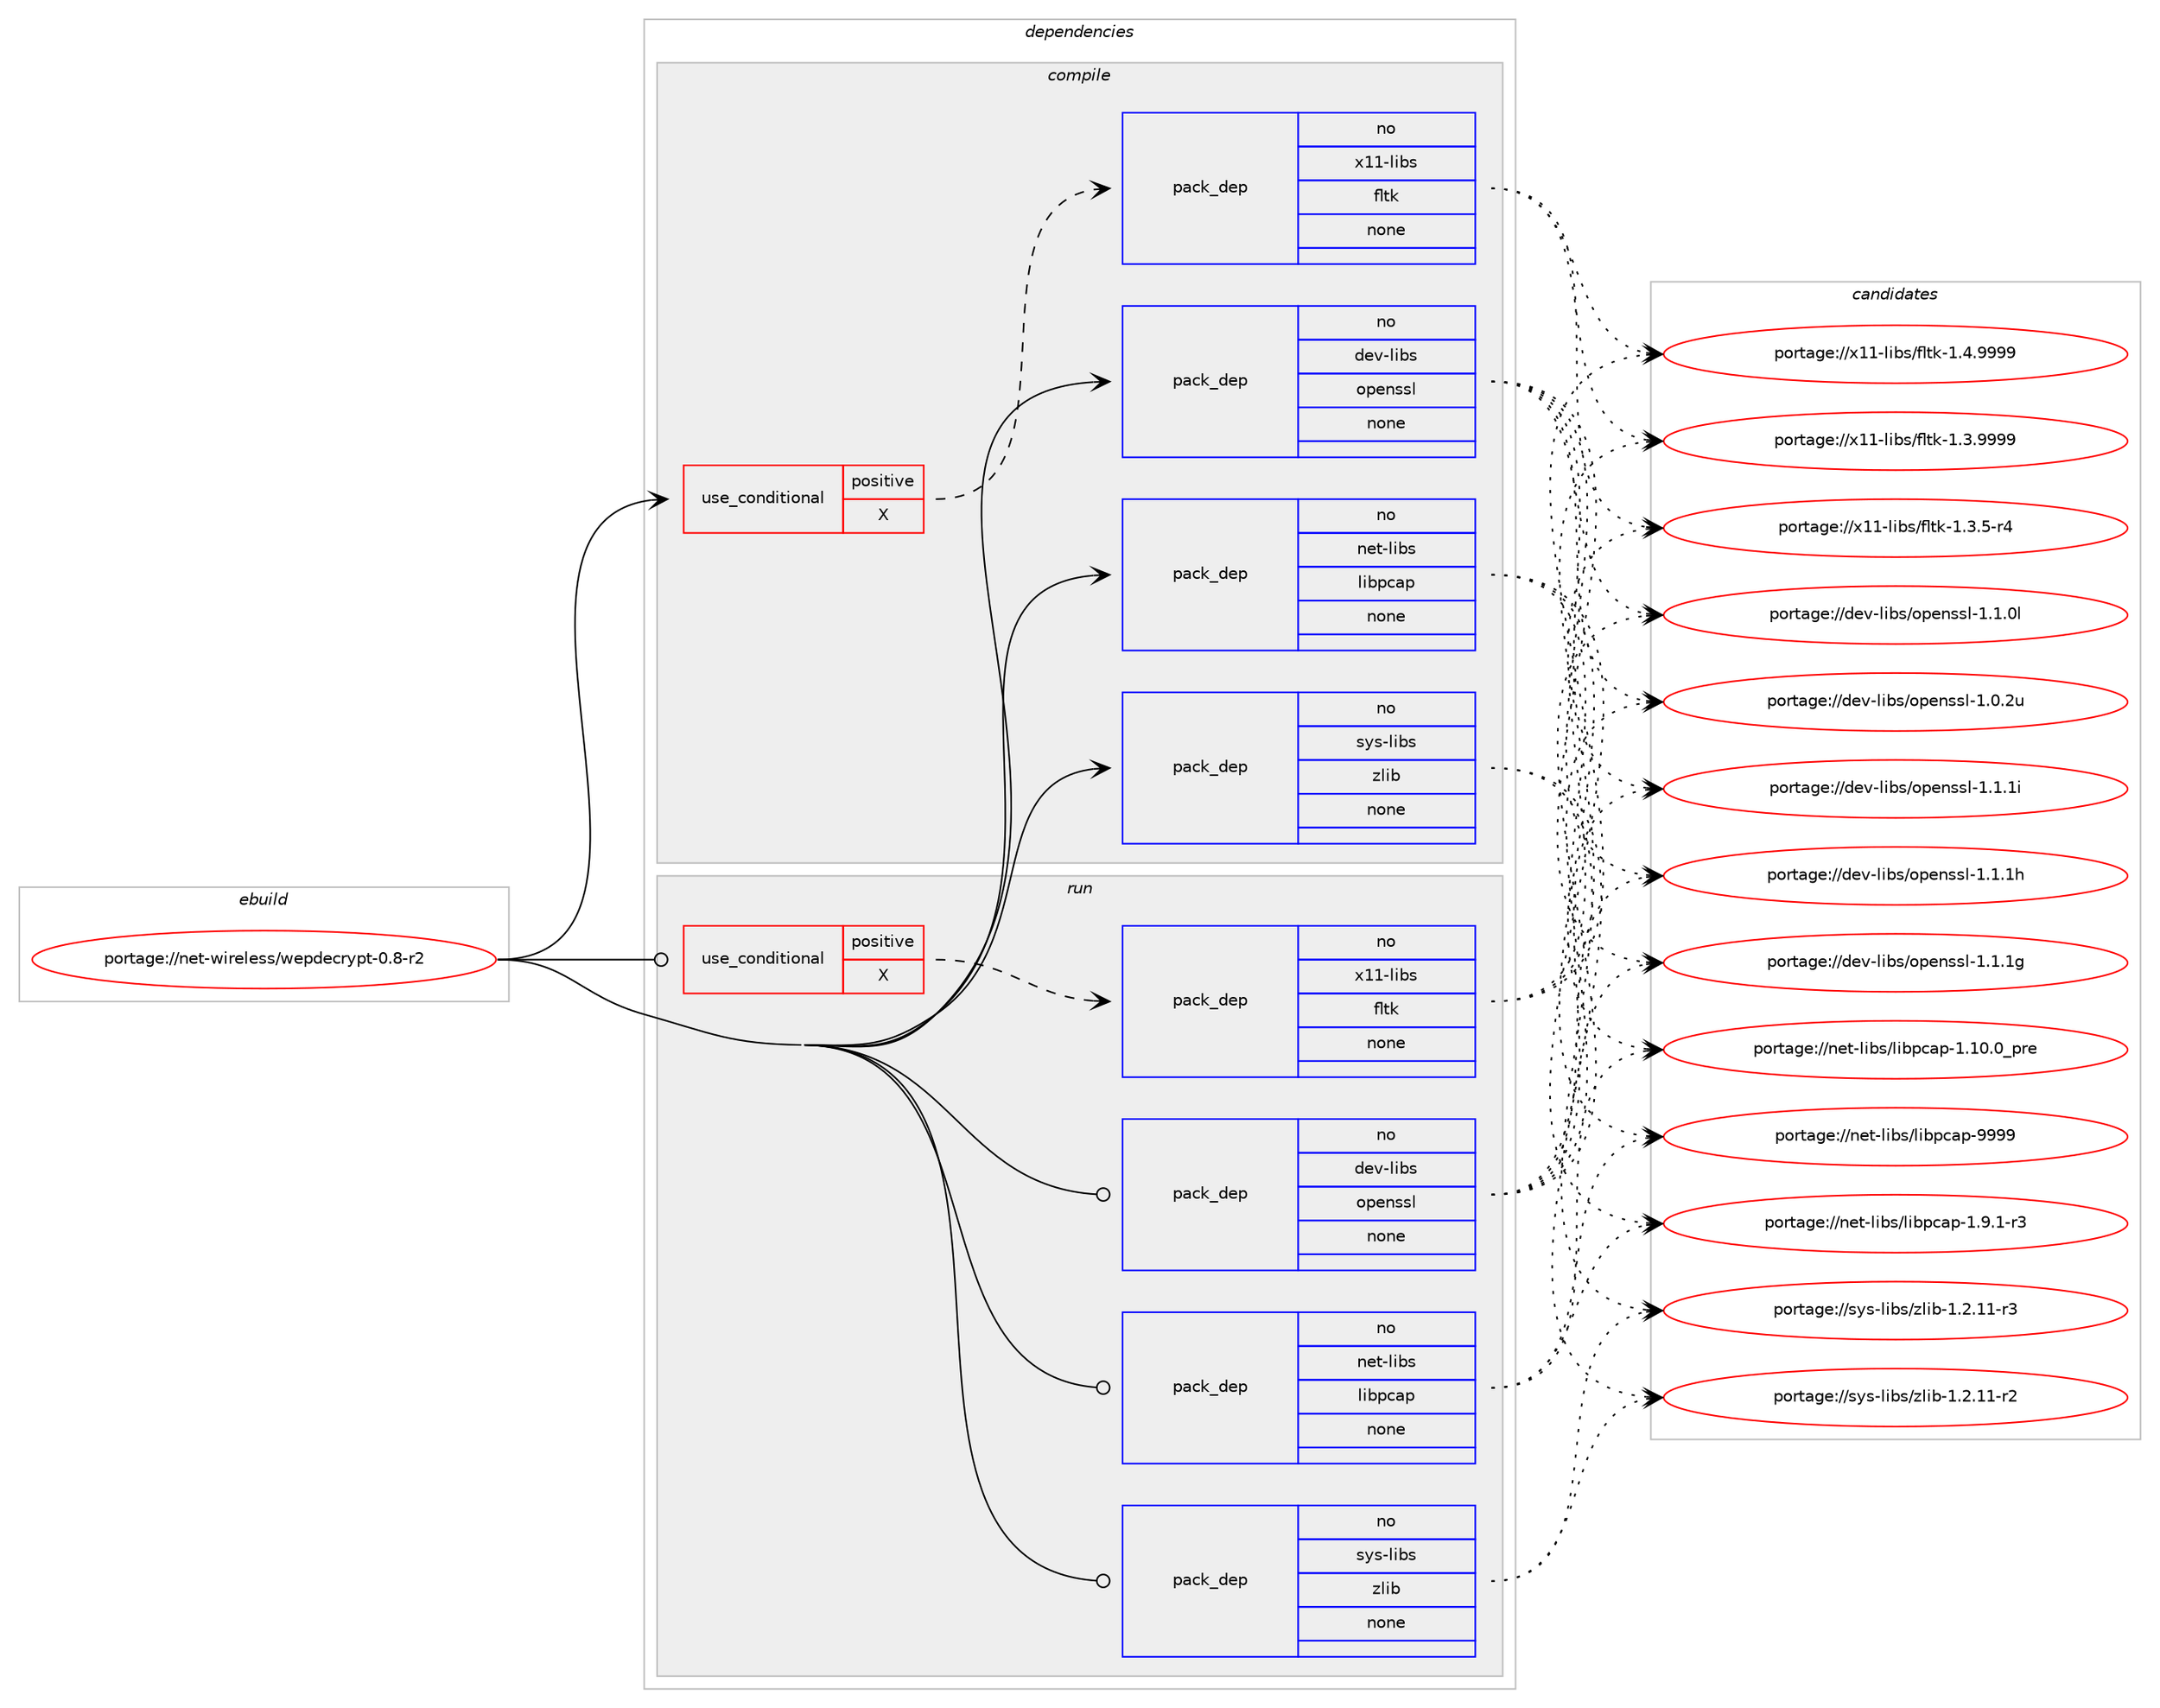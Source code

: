 digraph prolog {

# *************
# Graph options
# *************

newrank=true;
concentrate=true;
compound=true;
graph [rankdir=LR,fontname=Helvetica,fontsize=10,ranksep=1.5];#, ranksep=2.5, nodesep=0.2];
edge  [arrowhead=vee];
node  [fontname=Helvetica,fontsize=10];

# **********
# The ebuild
# **********

subgraph cluster_leftcol {
color=gray;
rank=same;
label=<<i>ebuild</i>>;
id [label="portage://net-wireless/wepdecrypt-0.8-r2", color=red, width=4, href="../net-wireless/wepdecrypt-0.8-r2.svg"];
}

# ****************
# The dependencies
# ****************

subgraph cluster_midcol {
color=gray;
label=<<i>dependencies</i>>;
subgraph cluster_compile {
fillcolor="#eeeeee";
style=filled;
label=<<i>compile</i>>;
subgraph cond387 {
dependency2547 [label=<<TABLE BORDER="0" CELLBORDER="1" CELLSPACING="0" CELLPADDING="4"><TR><TD ROWSPAN="3" CELLPADDING="10">use_conditional</TD></TR><TR><TD>positive</TD></TR><TR><TD>X</TD></TR></TABLE>>, shape=none, color=red];
subgraph pack2122 {
dependency2548 [label=<<TABLE BORDER="0" CELLBORDER="1" CELLSPACING="0" CELLPADDING="4" WIDTH="220"><TR><TD ROWSPAN="6" CELLPADDING="30">pack_dep</TD></TR><TR><TD WIDTH="110">no</TD></TR><TR><TD>x11-libs</TD></TR><TR><TD>fltk</TD></TR><TR><TD>none</TD></TR><TR><TD></TD></TR></TABLE>>, shape=none, color=blue];
}
dependency2547:e -> dependency2548:w [weight=20,style="dashed",arrowhead="vee"];
}
id:e -> dependency2547:w [weight=20,style="solid",arrowhead="vee"];
subgraph pack2123 {
dependency2549 [label=<<TABLE BORDER="0" CELLBORDER="1" CELLSPACING="0" CELLPADDING="4" WIDTH="220"><TR><TD ROWSPAN="6" CELLPADDING="30">pack_dep</TD></TR><TR><TD WIDTH="110">no</TD></TR><TR><TD>dev-libs</TD></TR><TR><TD>openssl</TD></TR><TR><TD>none</TD></TR><TR><TD></TD></TR></TABLE>>, shape=none, color=blue];
}
id:e -> dependency2549:w [weight=20,style="solid",arrowhead="vee"];
subgraph pack2124 {
dependency2550 [label=<<TABLE BORDER="0" CELLBORDER="1" CELLSPACING="0" CELLPADDING="4" WIDTH="220"><TR><TD ROWSPAN="6" CELLPADDING="30">pack_dep</TD></TR><TR><TD WIDTH="110">no</TD></TR><TR><TD>net-libs</TD></TR><TR><TD>libpcap</TD></TR><TR><TD>none</TD></TR><TR><TD></TD></TR></TABLE>>, shape=none, color=blue];
}
id:e -> dependency2550:w [weight=20,style="solid",arrowhead="vee"];
subgraph pack2125 {
dependency2551 [label=<<TABLE BORDER="0" CELLBORDER="1" CELLSPACING="0" CELLPADDING="4" WIDTH="220"><TR><TD ROWSPAN="6" CELLPADDING="30">pack_dep</TD></TR><TR><TD WIDTH="110">no</TD></TR><TR><TD>sys-libs</TD></TR><TR><TD>zlib</TD></TR><TR><TD>none</TD></TR><TR><TD></TD></TR></TABLE>>, shape=none, color=blue];
}
id:e -> dependency2551:w [weight=20,style="solid",arrowhead="vee"];
}
subgraph cluster_compileandrun {
fillcolor="#eeeeee";
style=filled;
label=<<i>compile and run</i>>;
}
subgraph cluster_run {
fillcolor="#eeeeee";
style=filled;
label=<<i>run</i>>;
subgraph cond388 {
dependency2552 [label=<<TABLE BORDER="0" CELLBORDER="1" CELLSPACING="0" CELLPADDING="4"><TR><TD ROWSPAN="3" CELLPADDING="10">use_conditional</TD></TR><TR><TD>positive</TD></TR><TR><TD>X</TD></TR></TABLE>>, shape=none, color=red];
subgraph pack2126 {
dependency2553 [label=<<TABLE BORDER="0" CELLBORDER="1" CELLSPACING="0" CELLPADDING="4" WIDTH="220"><TR><TD ROWSPAN="6" CELLPADDING="30">pack_dep</TD></TR><TR><TD WIDTH="110">no</TD></TR><TR><TD>x11-libs</TD></TR><TR><TD>fltk</TD></TR><TR><TD>none</TD></TR><TR><TD></TD></TR></TABLE>>, shape=none, color=blue];
}
dependency2552:e -> dependency2553:w [weight=20,style="dashed",arrowhead="vee"];
}
id:e -> dependency2552:w [weight=20,style="solid",arrowhead="odot"];
subgraph pack2127 {
dependency2554 [label=<<TABLE BORDER="0" CELLBORDER="1" CELLSPACING="0" CELLPADDING="4" WIDTH="220"><TR><TD ROWSPAN="6" CELLPADDING="30">pack_dep</TD></TR><TR><TD WIDTH="110">no</TD></TR><TR><TD>dev-libs</TD></TR><TR><TD>openssl</TD></TR><TR><TD>none</TD></TR><TR><TD></TD></TR></TABLE>>, shape=none, color=blue];
}
id:e -> dependency2554:w [weight=20,style="solid",arrowhead="odot"];
subgraph pack2128 {
dependency2555 [label=<<TABLE BORDER="0" CELLBORDER="1" CELLSPACING="0" CELLPADDING="4" WIDTH="220"><TR><TD ROWSPAN="6" CELLPADDING="30">pack_dep</TD></TR><TR><TD WIDTH="110">no</TD></TR><TR><TD>net-libs</TD></TR><TR><TD>libpcap</TD></TR><TR><TD>none</TD></TR><TR><TD></TD></TR></TABLE>>, shape=none, color=blue];
}
id:e -> dependency2555:w [weight=20,style="solid",arrowhead="odot"];
subgraph pack2129 {
dependency2556 [label=<<TABLE BORDER="0" CELLBORDER="1" CELLSPACING="0" CELLPADDING="4" WIDTH="220"><TR><TD ROWSPAN="6" CELLPADDING="30">pack_dep</TD></TR><TR><TD WIDTH="110">no</TD></TR><TR><TD>sys-libs</TD></TR><TR><TD>zlib</TD></TR><TR><TD>none</TD></TR><TR><TD></TD></TR></TABLE>>, shape=none, color=blue];
}
id:e -> dependency2556:w [weight=20,style="solid",arrowhead="odot"];
}
}

# **************
# The candidates
# **************

subgraph cluster_choices {
rank=same;
color=gray;
label=<<i>candidates</i>>;

subgraph choice2122 {
color=black;
nodesep=1;
choice1204949451081059811547102108116107454946524657575757 [label="portage://x11-libs/fltk-1.4.9999", color=red, width=4,href="../x11-libs/fltk-1.4.9999.svg"];
choice1204949451081059811547102108116107454946514657575757 [label="portage://x11-libs/fltk-1.3.9999", color=red, width=4,href="../x11-libs/fltk-1.3.9999.svg"];
choice12049494510810598115471021081161074549465146534511452 [label="portage://x11-libs/fltk-1.3.5-r4", color=red, width=4,href="../x11-libs/fltk-1.3.5-r4.svg"];
dependency2548:e -> choice1204949451081059811547102108116107454946524657575757:w [style=dotted,weight="100"];
dependency2548:e -> choice1204949451081059811547102108116107454946514657575757:w [style=dotted,weight="100"];
dependency2548:e -> choice12049494510810598115471021081161074549465146534511452:w [style=dotted,weight="100"];
}
subgraph choice2123 {
color=black;
nodesep=1;
choice100101118451081059811547111112101110115115108454946494649105 [label="portage://dev-libs/openssl-1.1.1i", color=red, width=4,href="../dev-libs/openssl-1.1.1i.svg"];
choice100101118451081059811547111112101110115115108454946494649104 [label="portage://dev-libs/openssl-1.1.1h", color=red, width=4,href="../dev-libs/openssl-1.1.1h.svg"];
choice100101118451081059811547111112101110115115108454946494649103 [label="portage://dev-libs/openssl-1.1.1g", color=red, width=4,href="../dev-libs/openssl-1.1.1g.svg"];
choice100101118451081059811547111112101110115115108454946494648108 [label="portage://dev-libs/openssl-1.1.0l", color=red, width=4,href="../dev-libs/openssl-1.1.0l.svg"];
choice100101118451081059811547111112101110115115108454946484650117 [label="portage://dev-libs/openssl-1.0.2u", color=red, width=4,href="../dev-libs/openssl-1.0.2u.svg"];
dependency2549:e -> choice100101118451081059811547111112101110115115108454946494649105:w [style=dotted,weight="100"];
dependency2549:e -> choice100101118451081059811547111112101110115115108454946494649104:w [style=dotted,weight="100"];
dependency2549:e -> choice100101118451081059811547111112101110115115108454946494649103:w [style=dotted,weight="100"];
dependency2549:e -> choice100101118451081059811547111112101110115115108454946494648108:w [style=dotted,weight="100"];
dependency2549:e -> choice100101118451081059811547111112101110115115108454946484650117:w [style=dotted,weight="100"];
}
subgraph choice2124 {
color=black;
nodesep=1;
choice1101011164510810598115471081059811299971124557575757 [label="portage://net-libs/libpcap-9999", color=red, width=4,href="../net-libs/libpcap-9999.svg"];
choice1101011164510810598115471081059811299971124549465746494511451 [label="portage://net-libs/libpcap-1.9.1-r3", color=red, width=4,href="../net-libs/libpcap-1.9.1-r3.svg"];
choice1101011164510810598115471081059811299971124549464948464895112114101 [label="portage://net-libs/libpcap-1.10.0_pre", color=red, width=4,href="../net-libs/libpcap-1.10.0_pre.svg"];
dependency2550:e -> choice1101011164510810598115471081059811299971124557575757:w [style=dotted,weight="100"];
dependency2550:e -> choice1101011164510810598115471081059811299971124549465746494511451:w [style=dotted,weight="100"];
dependency2550:e -> choice1101011164510810598115471081059811299971124549464948464895112114101:w [style=dotted,weight="100"];
}
subgraph choice2125 {
color=black;
nodesep=1;
choice11512111545108105981154712210810598454946504649494511451 [label="portage://sys-libs/zlib-1.2.11-r3", color=red, width=4,href="../sys-libs/zlib-1.2.11-r3.svg"];
choice11512111545108105981154712210810598454946504649494511450 [label="portage://sys-libs/zlib-1.2.11-r2", color=red, width=4,href="../sys-libs/zlib-1.2.11-r2.svg"];
dependency2551:e -> choice11512111545108105981154712210810598454946504649494511451:w [style=dotted,weight="100"];
dependency2551:e -> choice11512111545108105981154712210810598454946504649494511450:w [style=dotted,weight="100"];
}
subgraph choice2126 {
color=black;
nodesep=1;
choice1204949451081059811547102108116107454946524657575757 [label="portage://x11-libs/fltk-1.4.9999", color=red, width=4,href="../x11-libs/fltk-1.4.9999.svg"];
choice1204949451081059811547102108116107454946514657575757 [label="portage://x11-libs/fltk-1.3.9999", color=red, width=4,href="../x11-libs/fltk-1.3.9999.svg"];
choice12049494510810598115471021081161074549465146534511452 [label="portage://x11-libs/fltk-1.3.5-r4", color=red, width=4,href="../x11-libs/fltk-1.3.5-r4.svg"];
dependency2553:e -> choice1204949451081059811547102108116107454946524657575757:w [style=dotted,weight="100"];
dependency2553:e -> choice1204949451081059811547102108116107454946514657575757:w [style=dotted,weight="100"];
dependency2553:e -> choice12049494510810598115471021081161074549465146534511452:w [style=dotted,weight="100"];
}
subgraph choice2127 {
color=black;
nodesep=1;
choice100101118451081059811547111112101110115115108454946494649105 [label="portage://dev-libs/openssl-1.1.1i", color=red, width=4,href="../dev-libs/openssl-1.1.1i.svg"];
choice100101118451081059811547111112101110115115108454946494649104 [label="portage://dev-libs/openssl-1.1.1h", color=red, width=4,href="../dev-libs/openssl-1.1.1h.svg"];
choice100101118451081059811547111112101110115115108454946494649103 [label="portage://dev-libs/openssl-1.1.1g", color=red, width=4,href="../dev-libs/openssl-1.1.1g.svg"];
choice100101118451081059811547111112101110115115108454946494648108 [label="portage://dev-libs/openssl-1.1.0l", color=red, width=4,href="../dev-libs/openssl-1.1.0l.svg"];
choice100101118451081059811547111112101110115115108454946484650117 [label="portage://dev-libs/openssl-1.0.2u", color=red, width=4,href="../dev-libs/openssl-1.0.2u.svg"];
dependency2554:e -> choice100101118451081059811547111112101110115115108454946494649105:w [style=dotted,weight="100"];
dependency2554:e -> choice100101118451081059811547111112101110115115108454946494649104:w [style=dotted,weight="100"];
dependency2554:e -> choice100101118451081059811547111112101110115115108454946494649103:w [style=dotted,weight="100"];
dependency2554:e -> choice100101118451081059811547111112101110115115108454946494648108:w [style=dotted,weight="100"];
dependency2554:e -> choice100101118451081059811547111112101110115115108454946484650117:w [style=dotted,weight="100"];
}
subgraph choice2128 {
color=black;
nodesep=1;
choice1101011164510810598115471081059811299971124557575757 [label="portage://net-libs/libpcap-9999", color=red, width=4,href="../net-libs/libpcap-9999.svg"];
choice1101011164510810598115471081059811299971124549465746494511451 [label="portage://net-libs/libpcap-1.9.1-r3", color=red, width=4,href="../net-libs/libpcap-1.9.1-r3.svg"];
choice1101011164510810598115471081059811299971124549464948464895112114101 [label="portage://net-libs/libpcap-1.10.0_pre", color=red, width=4,href="../net-libs/libpcap-1.10.0_pre.svg"];
dependency2555:e -> choice1101011164510810598115471081059811299971124557575757:w [style=dotted,weight="100"];
dependency2555:e -> choice1101011164510810598115471081059811299971124549465746494511451:w [style=dotted,weight="100"];
dependency2555:e -> choice1101011164510810598115471081059811299971124549464948464895112114101:w [style=dotted,weight="100"];
}
subgraph choice2129 {
color=black;
nodesep=1;
choice11512111545108105981154712210810598454946504649494511451 [label="portage://sys-libs/zlib-1.2.11-r3", color=red, width=4,href="../sys-libs/zlib-1.2.11-r3.svg"];
choice11512111545108105981154712210810598454946504649494511450 [label="portage://sys-libs/zlib-1.2.11-r2", color=red, width=4,href="../sys-libs/zlib-1.2.11-r2.svg"];
dependency2556:e -> choice11512111545108105981154712210810598454946504649494511451:w [style=dotted,weight="100"];
dependency2556:e -> choice11512111545108105981154712210810598454946504649494511450:w [style=dotted,weight="100"];
}
}

}
